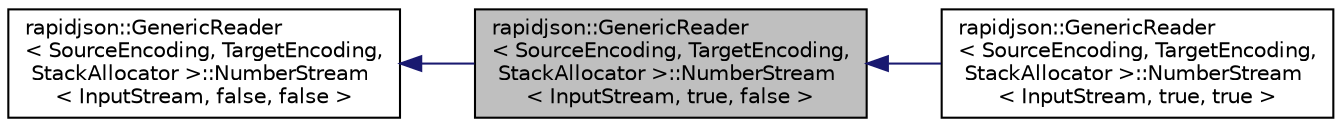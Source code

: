digraph "rapidjson::GenericReader&lt; SourceEncoding, TargetEncoding, StackAllocator &gt;::NumberStream&lt; InputStream, true, false &gt;"
{
 // INTERACTIVE_SVG=YES
 // LATEX_PDF_SIZE
  edge [fontname="Helvetica",fontsize="10",labelfontname="Helvetica",labelfontsize="10"];
  node [fontname="Helvetica",fontsize="10",shape=record];
  rankdir="LR";
  Node0 [label="rapidjson::GenericReader\l\< SourceEncoding, TargetEncoding,\l StackAllocator \>::NumberStream\l\< InputStream, true, false \>",height=0.2,width=0.4,color="black", fillcolor="grey75", style="filled", fontcolor="black",tooltip=" "];
  Node1 -> Node0 [dir="back",color="midnightblue",fontsize="10",style="solid",fontname="Helvetica"];
  Node1 [label="rapidjson::GenericReader\l\< SourceEncoding, TargetEncoding,\l StackAllocator \>::NumberStream\l\< InputStream, false, false \>",height=0.2,width=0.4,color="black", fillcolor="white", style="filled",URL="$classrapidjson_1_1_generic_reader_1_1_number_stream_3_01_input_stream_00_01false_00_01false_01_4.html",tooltip=" "];
  Node0 -> Node2 [dir="back",color="midnightblue",fontsize="10",style="solid",fontname="Helvetica"];
  Node2 [label="rapidjson::GenericReader\l\< SourceEncoding, TargetEncoding,\l StackAllocator \>::NumberStream\l\< InputStream, true, true \>",height=0.2,width=0.4,color="black", fillcolor="white", style="filled",URL="$classrapidjson_1_1_generic_reader_1_1_number_stream_3_01_input_stream_00_01true_00_01true_01_4.html",tooltip=" "];
}
